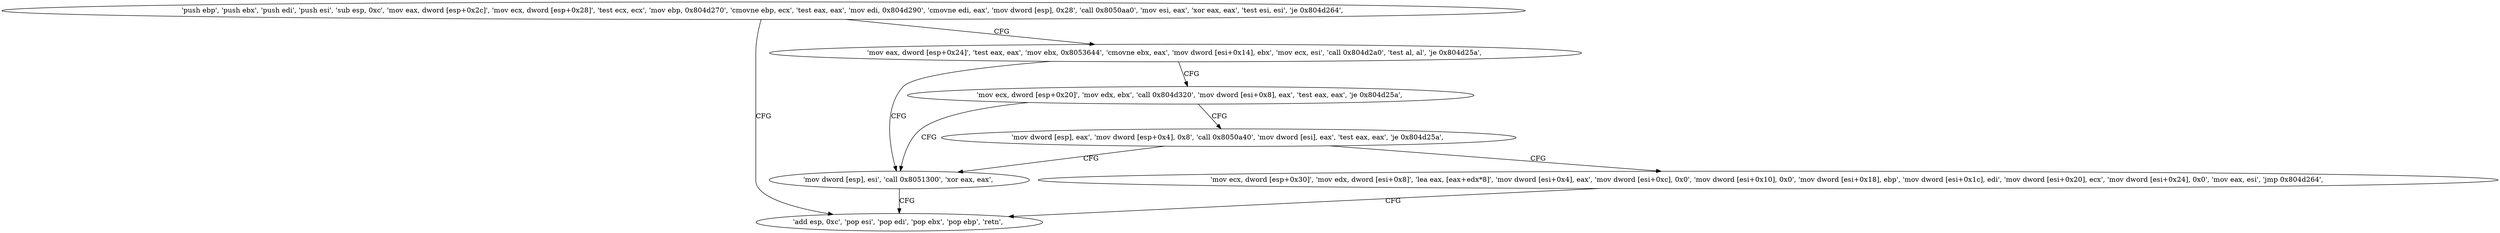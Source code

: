 digraph "func" {
"134533552" [label = "'push ebp', 'push ebx', 'push edi', 'push esi', 'sub esp, 0xc', 'mov eax, dword [esp+0x2c]', 'mov ecx, dword [esp+0x28]', 'test ecx, ecx', 'mov ebp, 0x804d270', 'cmovne ebp, ecx', 'test eax, eax', 'mov edi, 0x804d290', 'cmovne edi, eax', 'mov dword [esp], 0x28', 'call 0x8050aa0', 'mov esi, eax', 'xor eax, eax', 'test esi, esi', 'je 0x804d264', " ]
"134533732" [label = "'add esp, 0xc', 'pop esi', 'pop edi', 'pop ebx', 'pop ebp', 'retn', " ]
"134533607" [label = "'mov eax, dword [esp+0x24]', 'test eax, eax', 'mov ebx, 0x8053644', 'cmovne ebx, eax', 'mov dword [esi+0x14], ebx', 'mov ecx, esi', 'call 0x804d2a0', 'test al, al', 'je 0x804d25a', " ]
"134533722" [label = "'mov dword [esp], esi', 'call 0x8051300', 'xor eax, eax', " ]
"134533635" [label = "'mov ecx, dword [esp+0x20]', 'mov edx, ebx', 'call 0x804d320', 'mov dword [esi+0x8], eax', 'test eax, eax', 'je 0x804d25a', " ]
"134533653" [label = "'mov dword [esp], eax', 'mov dword [esp+0x4], 0x8', 'call 0x8050a40', 'mov dword [esi], eax', 'test eax, eax', 'je 0x804d25a', " ]
"134533675" [label = "'mov ecx, dword [esp+0x30]', 'mov edx, dword [esi+0x8]', 'lea eax, [eax+edx*8]', 'mov dword [esi+0x4], eax', 'mov dword [esi+0xc], 0x0', 'mov dword [esi+0x10], 0x0', 'mov dword [esi+0x18], ebp', 'mov dword [esi+0x1c], edi', 'mov dword [esi+0x20], ecx', 'mov dword [esi+0x24], 0x0', 'mov eax, esi', 'jmp 0x804d264', " ]
"134533552" -> "134533732" [ label = "CFG" ]
"134533552" -> "134533607" [ label = "CFG" ]
"134533607" -> "134533722" [ label = "CFG" ]
"134533607" -> "134533635" [ label = "CFG" ]
"134533722" -> "134533732" [ label = "CFG" ]
"134533635" -> "134533722" [ label = "CFG" ]
"134533635" -> "134533653" [ label = "CFG" ]
"134533653" -> "134533722" [ label = "CFG" ]
"134533653" -> "134533675" [ label = "CFG" ]
"134533675" -> "134533732" [ label = "CFG" ]
}
